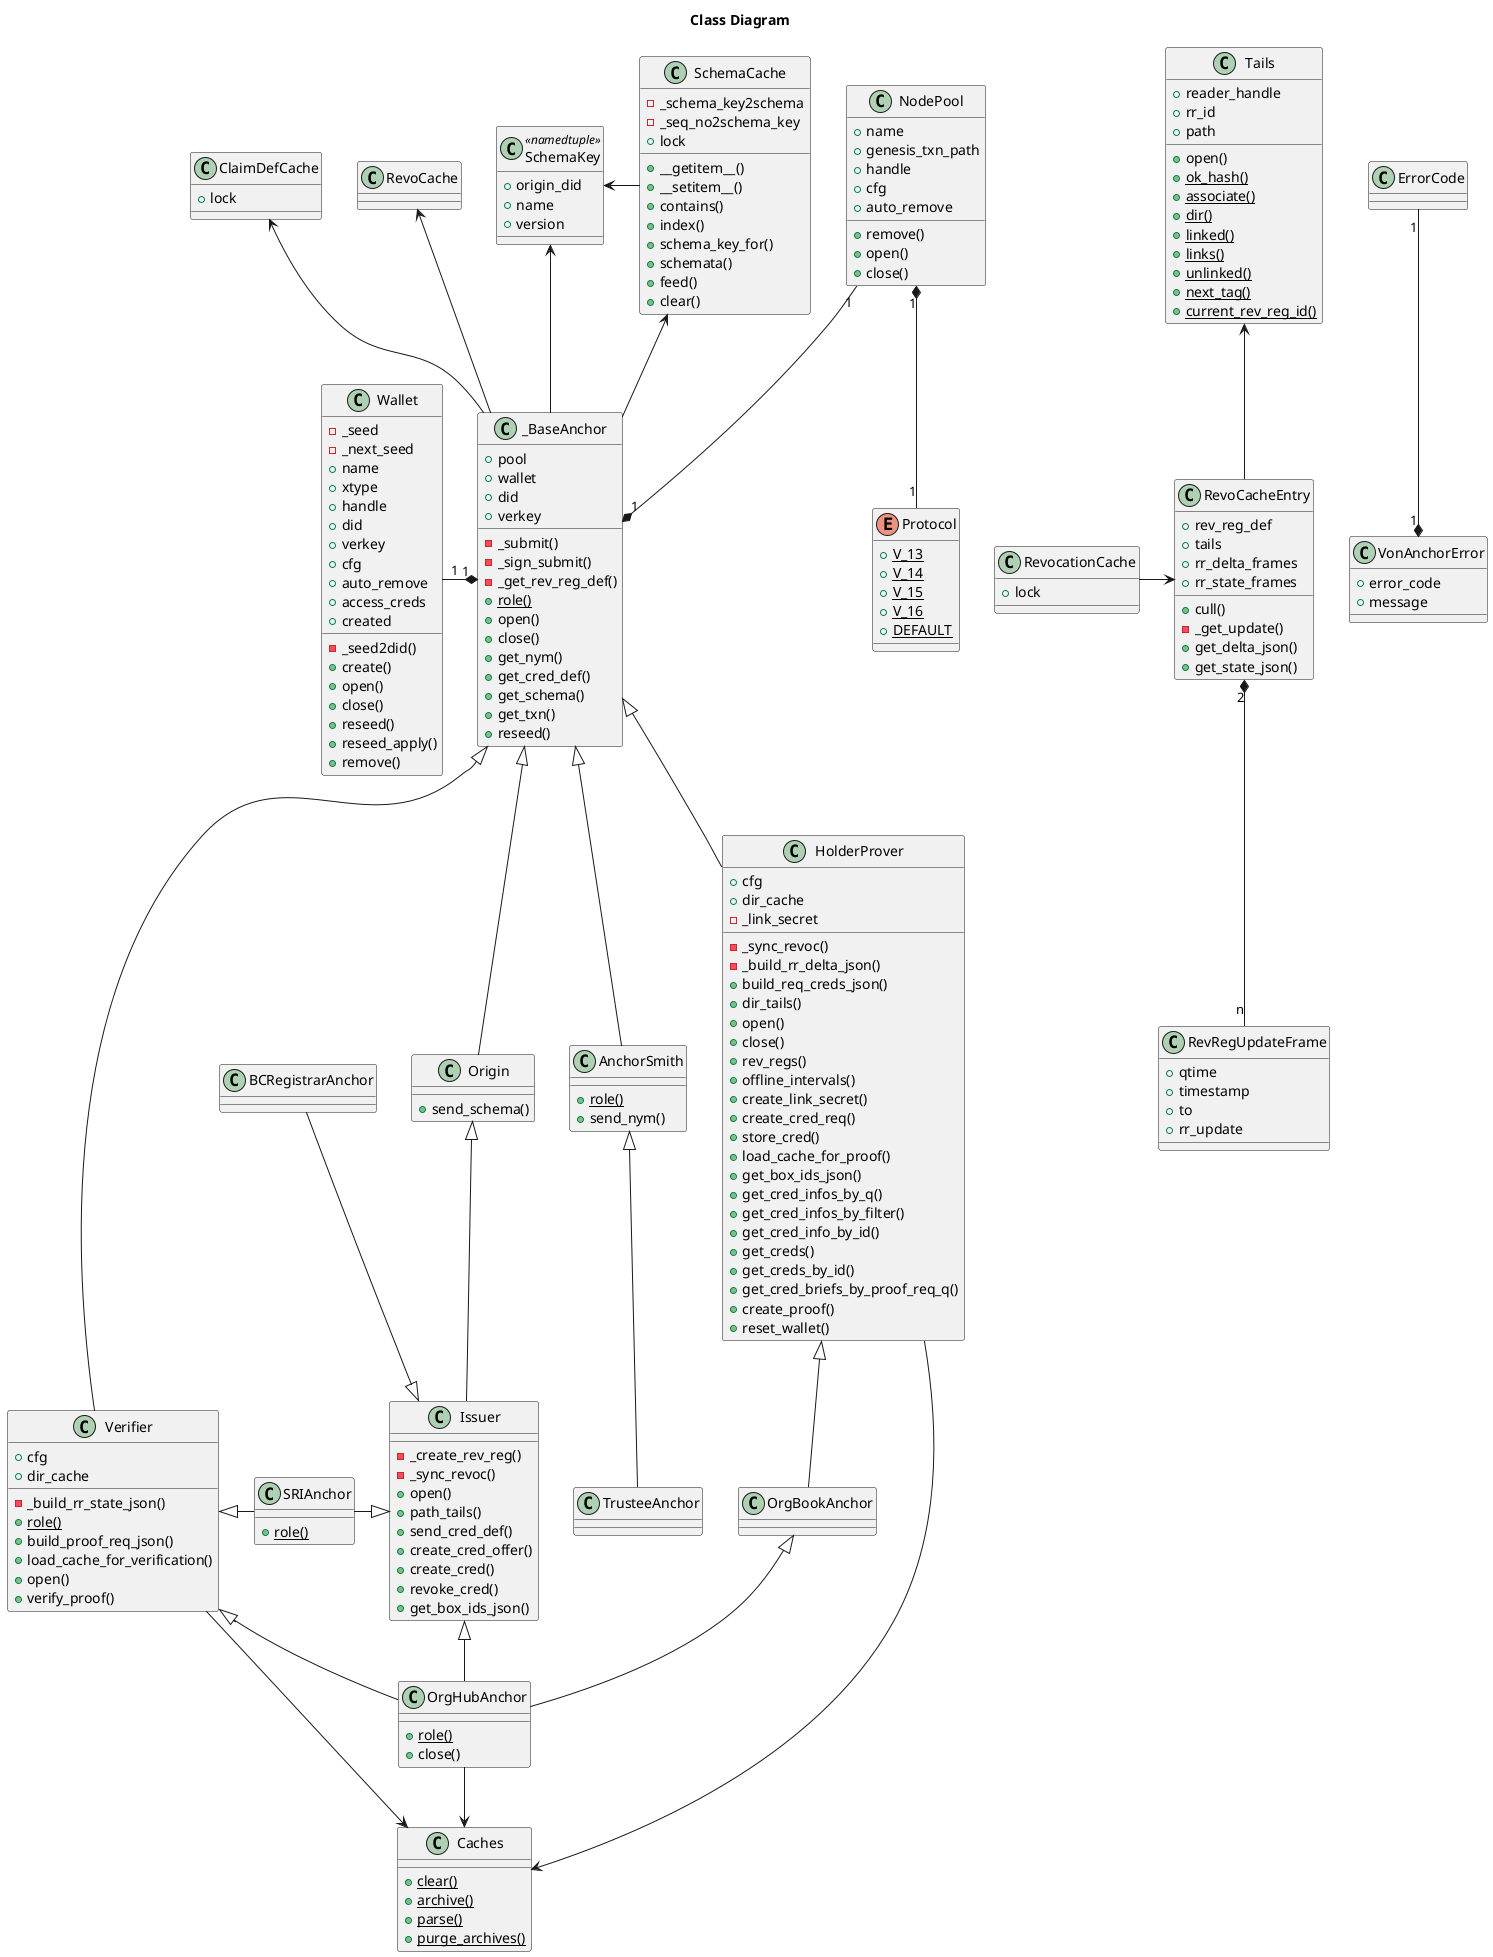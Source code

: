 @startuml
/'
Copyright 2017-2018 Government of Canada - Public Services and Procurement Canada - buyandsell.gc.ca

Licensed under the Apache License, Version 2.0 (the "License");
you may not use this file except in compliance with the License.
You may obtain a copy of the License at

http://www.apache.org/licenses/LICENSE-2.0
or
Unless required by applicable law or agreed to in writing, software
distributed under the License is distributed on an "AS IS" BASIS,
WITHOUT WARRANTIES OR CONDITIONS OF ANY KIND, either express or implied.
See the License for the specific language governing permissions and
limitations under the License.
'/

title Class Diagram

class ErrorCode {
}

class VonAnchorError {
    +error_code
    +message
}

class SchemaKey << namedtuple >> {
    +origin_did
    +name
    +version
}

class SchemaCache {
    -_schema_key2schema
    -_seq_no2schema_key
    +lock
    +__getitem__()
    +__setitem__()
    +contains()
    +index()
    +schema_key_for()
    +schemata()
    +feed()
    +clear()
}

class ClaimDefCache{
    +lock
}

class Tails {
    +reader_handle
    +rr_id
    +path
    +open()
    {static} +ok_hash()
    {static} +associate()
    {static} +dir()
    {static} +linked()
    {static} +links()
    {static} +unlinked()
    {static} +next_tag()
    {static} +current_rev_reg_id()
}

class RevoCacheEntry {
    +rev_reg_def
    +tails
    +cull()
    -_get_update()
    +rr_delta_frames
    +rr_state_frames
    +get_delta_json()
    +get_state_json()
}

class RevRegUpdateFrame {
    +qtime
    +timestamp
    +to
    +rr_update
}

class RevocationCache {
    +lock
}

class Caches {
    {static} +clear()
    {static} +archive()
    {static} +parse()
    {static} +purge_archives()
}

class Wallet {
    -_seed2did()
    -_seed
    -_next_seed
    +name
    +xtype
    +handle
    +did
    +verkey
    +cfg
    +auto_remove
    +access_creds
    +created
    +create()
    +open()
    +close()
    +reseed()
    +reseed_apply()
    +remove()
}

enum Protocol {
    {static} +V_13
    {static} +V_14
    {static} +V_15
    {static} +V_16
    {static} +DEFAULT
}

class NodePool {
    +name
    +genesis_txn_path
    +handle
    +cfg
    +auto_remove
    +remove()
    +open()
    +close()
}

class _BaseAnchor {
    +pool
    +wallet
    +did
    +verkey
    -_submit()
    -_sign_submit()
    -_get_rev_reg_def()
    {static} +role()
    +open()
    +close()
    +get_nym()
    +get_cred_def()
    +get_schema()
    +get_txn()
    +reseed()
}

class AnchorSmith {
    {static} +role()
    +send_nym()
}

class Origin {
    +send_schema()
}

class Issuer {
    -_create_rev_reg()
    -_sync_revoc()
    +open()
    +path_tails()
    +send_cred_def()
    +create_cred_offer()
    +create_cred()
    +revoke_cred()
    +get_box_ids_json()
}

class HolderProver {
    +cfg
    +dir_cache
    -_link_secret
    -_sync_revoc()
    -_build_rr_delta_json()
    +build_req_creds_json()
    +dir_tails()
    +open()
    +close()
    +rev_regs()
    +offline_intervals()
    +create_link_secret()
    +create_cred_req()
    +store_cred()
    +load_cache_for_proof()
    +get_box_ids_json()
    +get_cred_infos_by_q()
    +get_cred_infos_by_filter()
    +get_cred_info_by_id()
    +get_creds()
    +get_creds_by_id()
    +get_cred_briefs_by_proof_req_q()
    +create_proof()
    +reset_wallet()
}

class Verifier {
    +cfg
    +dir_cache
    -_build_rr_state_json()
    {static} +role()
    +build_proof_req_json()
    +load_cache_for_verification()
    +open()
    +verify_proof()
}

class TrusteeAnchor {
}

class SRIAnchor {
    {static} +role()
}

class BCRegistrarAnchor {
}

class OrgBookAnchor {
}

class OrgHubAnchor {
    {static} +role()
    +close()
}

VonAnchorError "1" *-up- "1" ErrorCode
SchemaCache -left-> SchemaKey
_BaseAnchor -left-> SchemaKey

NodePool "1" *-- "1" Protocol

_BaseAnchor -up-> SchemaCache
_BaseAnchor "1" *-left- "1" Wallet
_BaseAnchor "1" *-up- "1" NodePool

RevoCacheEntry -up-> Tails
RevoCacheEntry "2" *-down- "n" RevRegUpdateFrame
RevocationCache -> RevoCacheEntry

_BaseAnchor -up-> RevoCache

_BaseAnchor -up-> ClaimDefCache
_BaseAnchor <|-down- AnchorSmith
_BaseAnchor <|-down- Origin
_BaseAnchor <|-down- HolderProver
_BaseAnchor <|-down- Verifier

AnchorSmith <|-down- TrusteeAnchor
Origin <|-down- Issuer

Issuer <|-left- SRIAnchor
Verifier <|-right- SRIAnchor

Issuer <|-up- BCRegistrarAnchor

HolderProver <|-down- OrgBookAnchor

OrgBookAnchor <|-- OrgHubAnchor
Issuer <|-- OrgHubAnchor
Verifier <|-- OrgHubAnchor

HolderProver --> Caches
Verifier --> Caches
OrgHubAnchor --> Caches

@enduml
